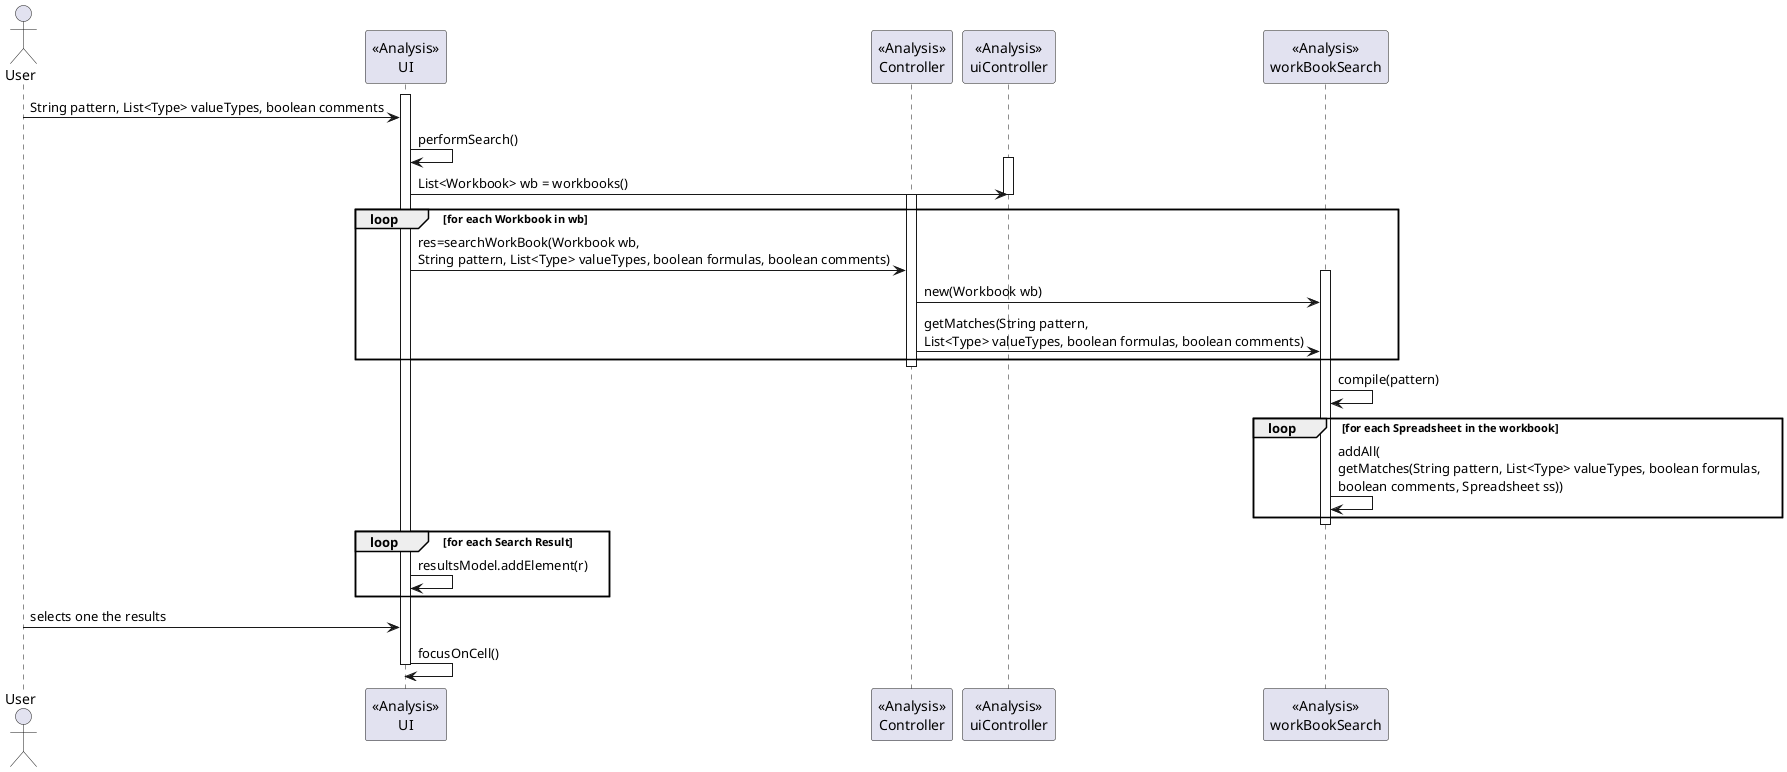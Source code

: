 @startuml doc-files/core07_02_analysis.png
  actor User
  participant "<<Analysis>>\nUI" as SP
  participant "<<Analysis>>\nController" as SC
  participant "<<Analysis>>\nuiController" as UIC
  participant "<<Analysis>>\nworkBookSearch" as wbs

  activate SP
  User -> SP : String pattern, List<Type> valueTypes, boolean comments
  SP -> SP : performSearch()
  activate UIC
  SP -> UIC : List<Workbook> wb = workbooks()
  deactivate UIC

  activate SC
  loop for each Workbook in wb
  SP -> SC : res=searchWorkBook(Workbook wb,\nString pattern, List<Type> valueTypes, boolean formulas, boolean comments)
  activate wbs
  SC -> wbs : new(Workbook wb)
  SC -> wbs : getMatches(String pattern,\nList<Type> valueTypes, boolean formulas, boolean comments)
  end loop
  deactivate SC

  wbs -> wbs : compile(pattern)
  loop for each Spreadsheet in the workbook
  	wbs -> wbs : addAll(\ngetMatches(String pattern, List<Type> valueTypes, boolean formulas,\nboolean comments, Spreadsheet ss))
  end
  deactivate wbs
  loop for each Search Result
  	SP -> SP : resultsModel.addElement(r)
  end

  User -> SP : selects one the results
  SP -> SP : focusOnCell()

  deactivate SP
@enduml
